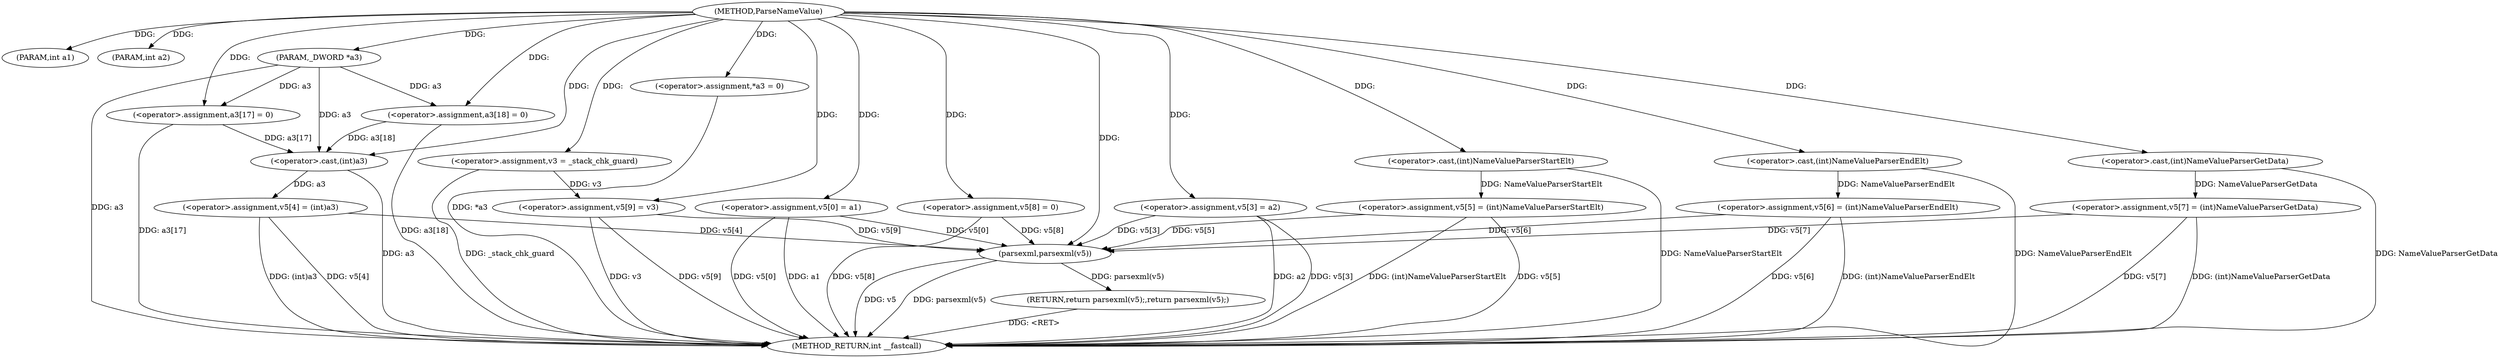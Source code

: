 digraph ParseNameValue {  
"1000103" [label = "(METHOD,ParseNameValue)" ]
"1000178" [label = "(METHOD_RETURN,int __fastcall)" ]
"1000104" [label = "(PARAM,int a1)" ]
"1000105" [label = "(PARAM,int a2)" ]
"1000106" [label = "(PARAM,_DWORD *a3)" ]
"1000110" [label = "(<operator>.assignment,a3[17] = 0)" ]
"1000115" [label = "(<operator>.assignment,v3 = _stack_chk_guard)" ]
"1000118" [label = "(<operator>.assignment,*a3 = 0)" ]
"1000122" [label = "(<operator>.assignment,a3[18] = 0)" ]
"1000127" [label = "(<operator>.assignment,v5[0] = a1)" ]
"1000132" [label = "(<operator>.assignment,v5[4] = (int)a3)" ]
"1000136" [label = "(<operator>.cast,(int)a3)" ]
"1000139" [label = "(<operator>.assignment,v5[8] = 0)" ]
"1000144" [label = "(<operator>.assignment,v5[3] = a2)" ]
"1000149" [label = "(<operator>.assignment,v5[9] = v3)" ]
"1000154" [label = "(<operator>.assignment,v5[5] = (int)NameValueParserStartElt)" ]
"1000158" [label = "(<operator>.cast,(int)NameValueParserStartElt)" ]
"1000161" [label = "(<operator>.assignment,v5[6] = (int)NameValueParserEndElt)" ]
"1000165" [label = "(<operator>.cast,(int)NameValueParserEndElt)" ]
"1000168" [label = "(<operator>.assignment,v5[7] = (int)NameValueParserGetData)" ]
"1000172" [label = "(<operator>.cast,(int)NameValueParserGetData)" ]
"1000175" [label = "(RETURN,return parsexml(v5);,return parsexml(v5);)" ]
"1000176" [label = "(parsexml,parsexml(v5))" ]
  "1000175" -> "1000178"  [ label = "DDG: <RET>"] 
  "1000165" -> "1000178"  [ label = "DDG: NameValueParserEndElt"] 
  "1000127" -> "1000178"  [ label = "DDG: v5[0]"] 
  "1000172" -> "1000178"  [ label = "DDG: NameValueParserGetData"] 
  "1000118" -> "1000178"  [ label = "DDG: *a3"] 
  "1000136" -> "1000178"  [ label = "DDG: a3"] 
  "1000127" -> "1000178"  [ label = "DDG: a1"] 
  "1000168" -> "1000178"  [ label = "DDG: (int)NameValueParserGetData"] 
  "1000132" -> "1000178"  [ label = "DDG: (int)a3"] 
  "1000115" -> "1000178"  [ label = "DDG: _stack_chk_guard"] 
  "1000149" -> "1000178"  [ label = "DDG: v3"] 
  "1000132" -> "1000178"  [ label = "DDG: v5[4]"] 
  "1000149" -> "1000178"  [ label = "DDG: v5[9]"] 
  "1000144" -> "1000178"  [ label = "DDG: a2"] 
  "1000154" -> "1000178"  [ label = "DDG: v5[5]"] 
  "1000154" -> "1000178"  [ label = "DDG: (int)NameValueParserStartElt"] 
  "1000176" -> "1000178"  [ label = "DDG: v5"] 
  "1000176" -> "1000178"  [ label = "DDG: parsexml(v5)"] 
  "1000168" -> "1000178"  [ label = "DDG: v5[7]"] 
  "1000139" -> "1000178"  [ label = "DDG: v5[8]"] 
  "1000144" -> "1000178"  [ label = "DDG: v5[3]"] 
  "1000158" -> "1000178"  [ label = "DDG: NameValueParserStartElt"] 
  "1000110" -> "1000178"  [ label = "DDG: a3[17]"] 
  "1000122" -> "1000178"  [ label = "DDG: a3[18]"] 
  "1000161" -> "1000178"  [ label = "DDG: (int)NameValueParserEndElt"] 
  "1000161" -> "1000178"  [ label = "DDG: v5[6]"] 
  "1000106" -> "1000178"  [ label = "DDG: a3"] 
  "1000103" -> "1000104"  [ label = "DDG: "] 
  "1000103" -> "1000105"  [ label = "DDG: "] 
  "1000103" -> "1000106"  [ label = "DDG: "] 
  "1000103" -> "1000110"  [ label = "DDG: "] 
  "1000106" -> "1000110"  [ label = "DDG: a3"] 
  "1000103" -> "1000115"  [ label = "DDG: "] 
  "1000103" -> "1000118"  [ label = "DDG: "] 
  "1000103" -> "1000122"  [ label = "DDG: "] 
  "1000106" -> "1000122"  [ label = "DDG: a3"] 
  "1000103" -> "1000127"  [ label = "DDG: "] 
  "1000136" -> "1000132"  [ label = "DDG: a3"] 
  "1000110" -> "1000136"  [ label = "DDG: a3[17]"] 
  "1000122" -> "1000136"  [ label = "DDG: a3[18]"] 
  "1000106" -> "1000136"  [ label = "DDG: a3"] 
  "1000103" -> "1000136"  [ label = "DDG: "] 
  "1000103" -> "1000139"  [ label = "DDG: "] 
  "1000103" -> "1000144"  [ label = "DDG: "] 
  "1000115" -> "1000149"  [ label = "DDG: v3"] 
  "1000103" -> "1000149"  [ label = "DDG: "] 
  "1000158" -> "1000154"  [ label = "DDG: NameValueParserStartElt"] 
  "1000103" -> "1000158"  [ label = "DDG: "] 
  "1000165" -> "1000161"  [ label = "DDG: NameValueParserEndElt"] 
  "1000103" -> "1000165"  [ label = "DDG: "] 
  "1000172" -> "1000168"  [ label = "DDG: NameValueParserGetData"] 
  "1000103" -> "1000172"  [ label = "DDG: "] 
  "1000176" -> "1000175"  [ label = "DDG: parsexml(v5)"] 
  "1000127" -> "1000176"  [ label = "DDG: v5[0]"] 
  "1000132" -> "1000176"  [ label = "DDG: v5[4]"] 
  "1000149" -> "1000176"  [ label = "DDG: v5[9]"] 
  "1000154" -> "1000176"  [ label = "DDG: v5[5]"] 
  "1000168" -> "1000176"  [ label = "DDG: v5[7]"] 
  "1000161" -> "1000176"  [ label = "DDG: v5[6]"] 
  "1000139" -> "1000176"  [ label = "DDG: v5[8]"] 
  "1000144" -> "1000176"  [ label = "DDG: v5[3]"] 
  "1000103" -> "1000176"  [ label = "DDG: "] 
}

